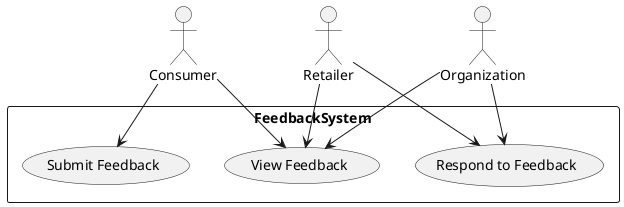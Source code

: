 @startuml

actor Retailer as R
actor Consumer as C
actor Organization as S

rectangle FeedbackSystem {
    usecase "Submit Feedback" as UC1
    usecase "View Feedback" as UC2
    usecase "Respond to Feedback" as UC3
}

R --> UC2
R --> UC3


C --> UC1
C --> UC2

S --> UC2
S --> UC3

@enduml